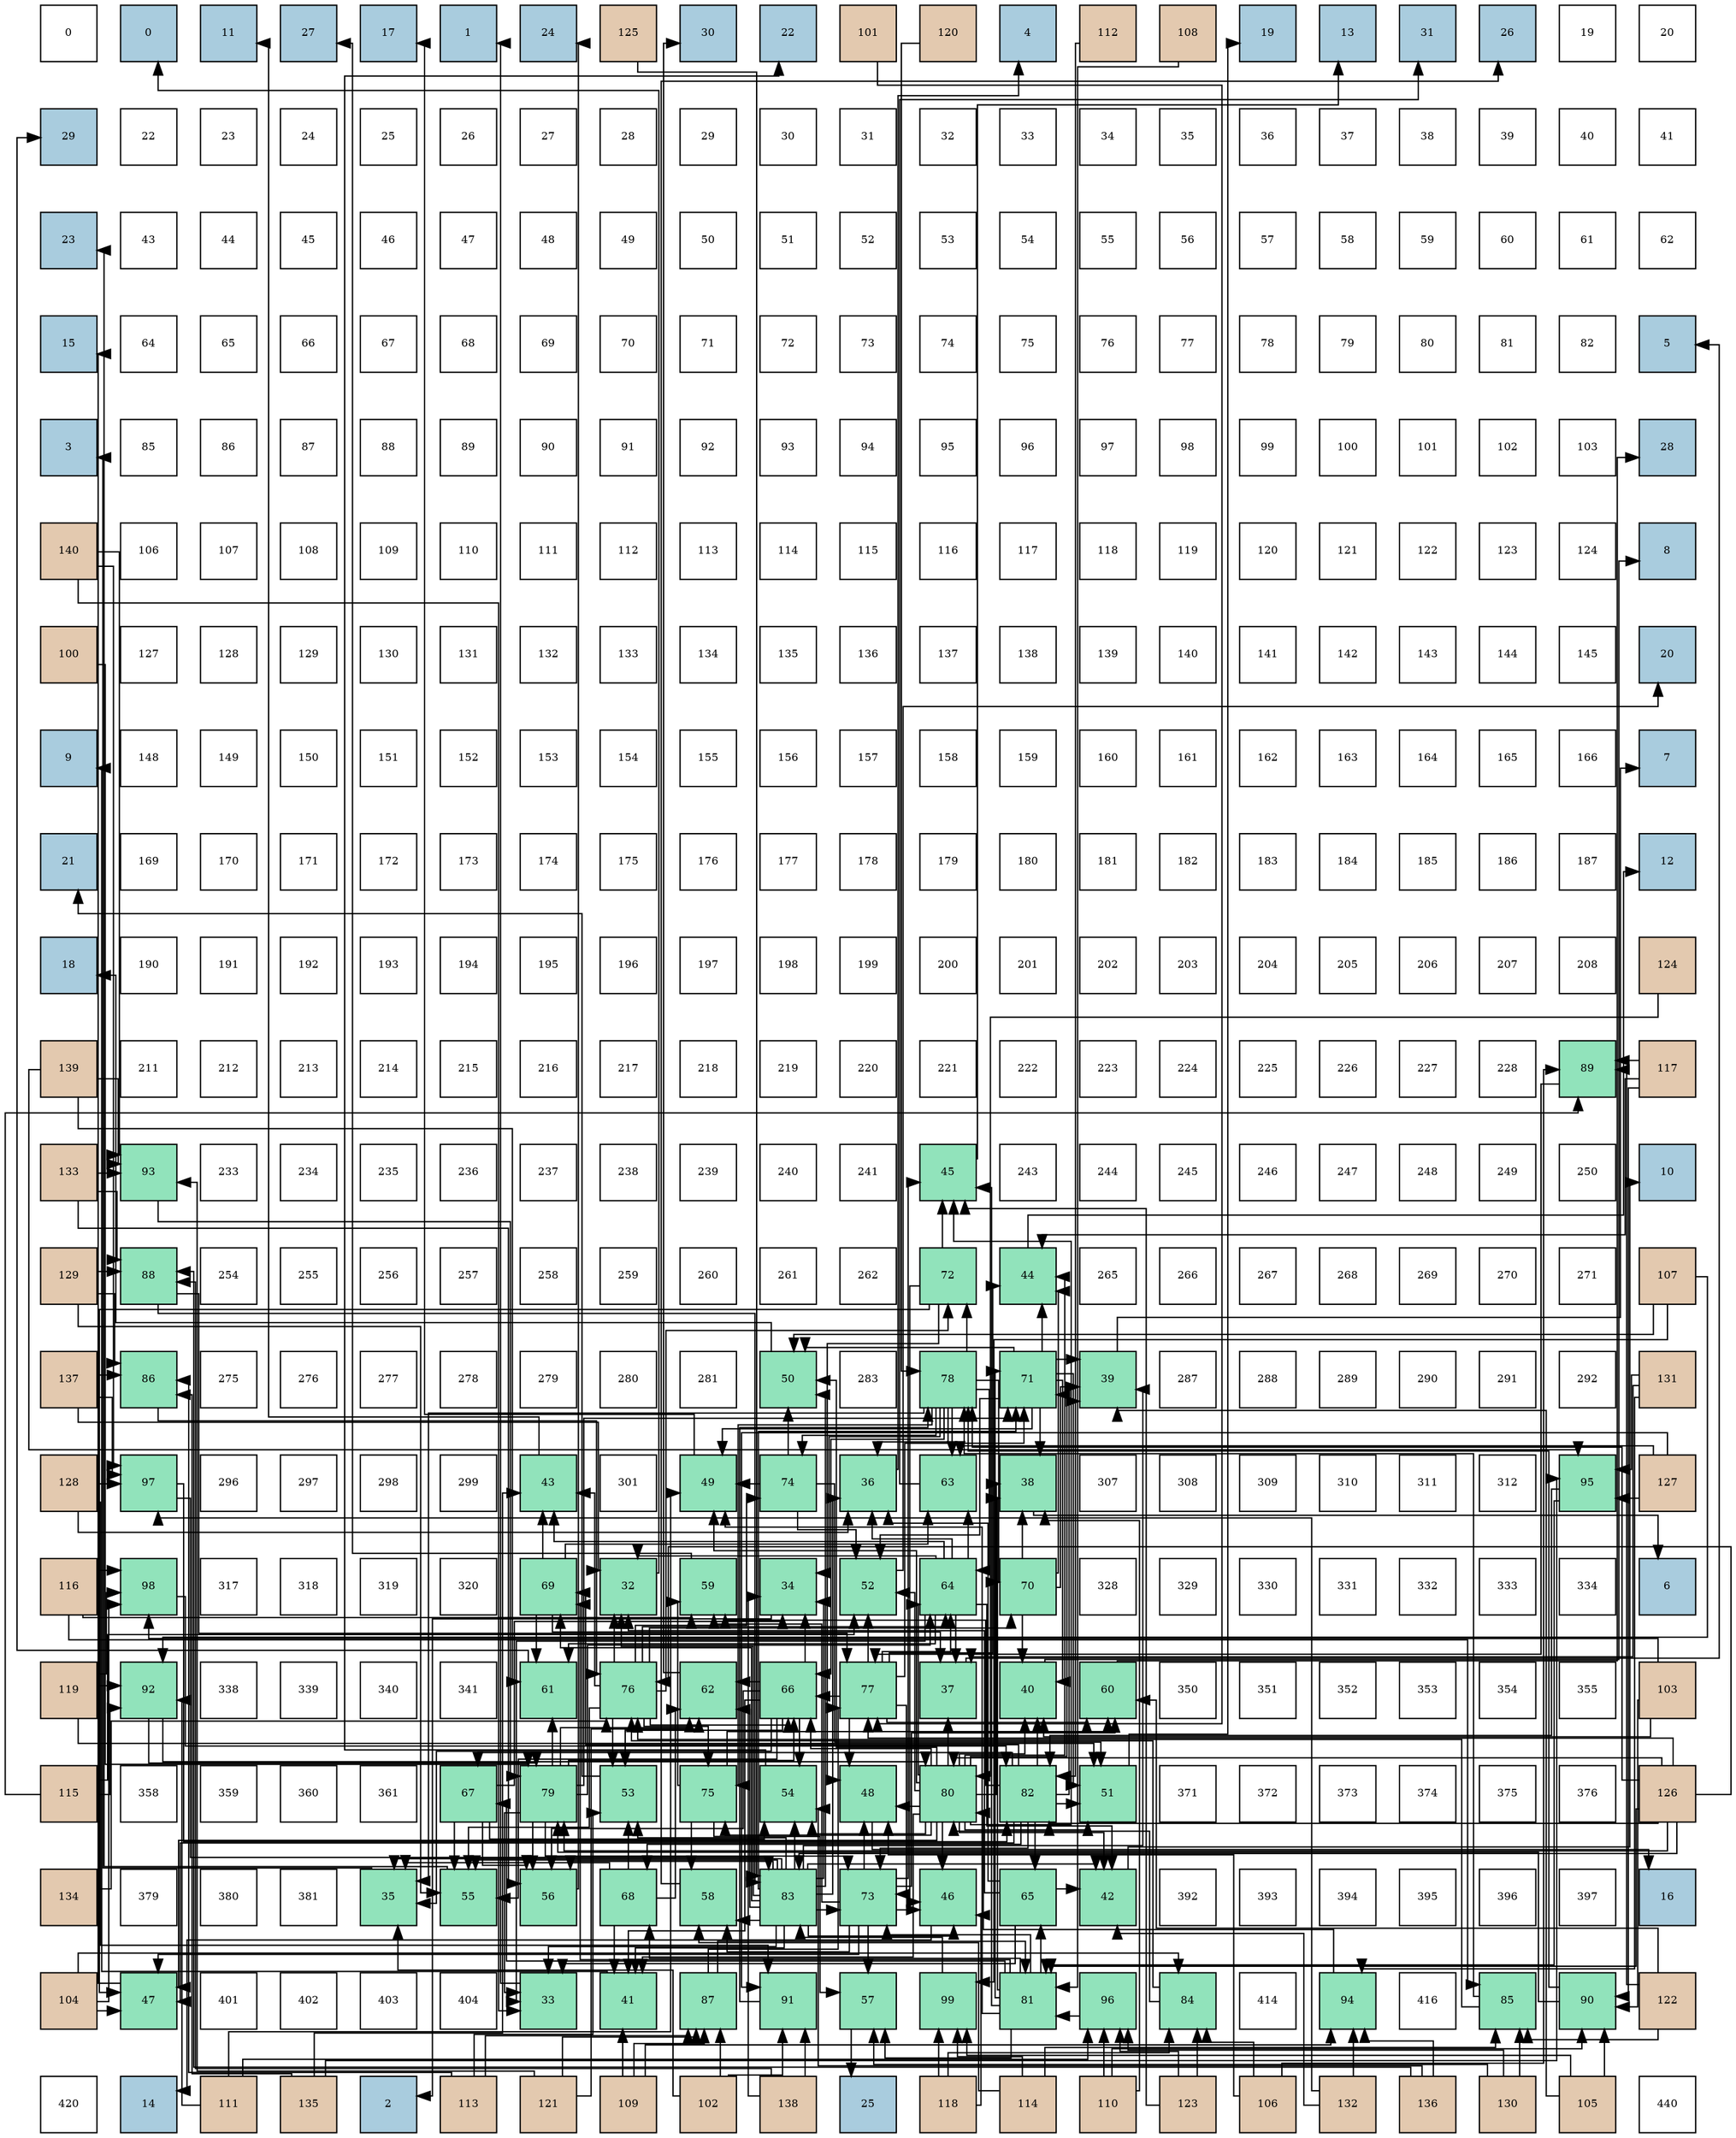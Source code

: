digraph layout{
 rankdir=TB;
 splines=ortho;
 node [style=filled shape=square fixedsize=true width=0.6];
0[label="0", fontsize=8, fillcolor="#ffffff"];
1[label="0", fontsize=8, fillcolor="#a9ccde"];
2[label="11", fontsize=8, fillcolor="#a9ccde"];
3[label="27", fontsize=8, fillcolor="#a9ccde"];
4[label="17", fontsize=8, fillcolor="#a9ccde"];
5[label="1", fontsize=8, fillcolor="#a9ccde"];
6[label="24", fontsize=8, fillcolor="#a9ccde"];
7[label="125", fontsize=8, fillcolor="#e3c9af"];
8[label="30", fontsize=8, fillcolor="#a9ccde"];
9[label="22", fontsize=8, fillcolor="#a9ccde"];
10[label="101", fontsize=8, fillcolor="#e3c9af"];
11[label="120", fontsize=8, fillcolor="#e3c9af"];
12[label="4", fontsize=8, fillcolor="#a9ccde"];
13[label="112", fontsize=8, fillcolor="#e3c9af"];
14[label="108", fontsize=8, fillcolor="#e3c9af"];
15[label="19", fontsize=8, fillcolor="#a9ccde"];
16[label="13", fontsize=8, fillcolor="#a9ccde"];
17[label="31", fontsize=8, fillcolor="#a9ccde"];
18[label="26", fontsize=8, fillcolor="#a9ccde"];
19[label="19", fontsize=8, fillcolor="#ffffff"];
20[label="20", fontsize=8, fillcolor="#ffffff"];
21[label="29", fontsize=8, fillcolor="#a9ccde"];
22[label="22", fontsize=8, fillcolor="#ffffff"];
23[label="23", fontsize=8, fillcolor="#ffffff"];
24[label="24", fontsize=8, fillcolor="#ffffff"];
25[label="25", fontsize=8, fillcolor="#ffffff"];
26[label="26", fontsize=8, fillcolor="#ffffff"];
27[label="27", fontsize=8, fillcolor="#ffffff"];
28[label="28", fontsize=8, fillcolor="#ffffff"];
29[label="29", fontsize=8, fillcolor="#ffffff"];
30[label="30", fontsize=8, fillcolor="#ffffff"];
31[label="31", fontsize=8, fillcolor="#ffffff"];
32[label="32", fontsize=8, fillcolor="#ffffff"];
33[label="33", fontsize=8, fillcolor="#ffffff"];
34[label="34", fontsize=8, fillcolor="#ffffff"];
35[label="35", fontsize=8, fillcolor="#ffffff"];
36[label="36", fontsize=8, fillcolor="#ffffff"];
37[label="37", fontsize=8, fillcolor="#ffffff"];
38[label="38", fontsize=8, fillcolor="#ffffff"];
39[label="39", fontsize=8, fillcolor="#ffffff"];
40[label="40", fontsize=8, fillcolor="#ffffff"];
41[label="41", fontsize=8, fillcolor="#ffffff"];
42[label="23", fontsize=8, fillcolor="#a9ccde"];
43[label="43", fontsize=8, fillcolor="#ffffff"];
44[label="44", fontsize=8, fillcolor="#ffffff"];
45[label="45", fontsize=8, fillcolor="#ffffff"];
46[label="46", fontsize=8, fillcolor="#ffffff"];
47[label="47", fontsize=8, fillcolor="#ffffff"];
48[label="48", fontsize=8, fillcolor="#ffffff"];
49[label="49", fontsize=8, fillcolor="#ffffff"];
50[label="50", fontsize=8, fillcolor="#ffffff"];
51[label="51", fontsize=8, fillcolor="#ffffff"];
52[label="52", fontsize=8, fillcolor="#ffffff"];
53[label="53", fontsize=8, fillcolor="#ffffff"];
54[label="54", fontsize=8, fillcolor="#ffffff"];
55[label="55", fontsize=8, fillcolor="#ffffff"];
56[label="56", fontsize=8, fillcolor="#ffffff"];
57[label="57", fontsize=8, fillcolor="#ffffff"];
58[label="58", fontsize=8, fillcolor="#ffffff"];
59[label="59", fontsize=8, fillcolor="#ffffff"];
60[label="60", fontsize=8, fillcolor="#ffffff"];
61[label="61", fontsize=8, fillcolor="#ffffff"];
62[label="62", fontsize=8, fillcolor="#ffffff"];
63[label="15", fontsize=8, fillcolor="#a9ccde"];
64[label="64", fontsize=8, fillcolor="#ffffff"];
65[label="65", fontsize=8, fillcolor="#ffffff"];
66[label="66", fontsize=8, fillcolor="#ffffff"];
67[label="67", fontsize=8, fillcolor="#ffffff"];
68[label="68", fontsize=8, fillcolor="#ffffff"];
69[label="69", fontsize=8, fillcolor="#ffffff"];
70[label="70", fontsize=8, fillcolor="#ffffff"];
71[label="71", fontsize=8, fillcolor="#ffffff"];
72[label="72", fontsize=8, fillcolor="#ffffff"];
73[label="73", fontsize=8, fillcolor="#ffffff"];
74[label="74", fontsize=8, fillcolor="#ffffff"];
75[label="75", fontsize=8, fillcolor="#ffffff"];
76[label="76", fontsize=8, fillcolor="#ffffff"];
77[label="77", fontsize=8, fillcolor="#ffffff"];
78[label="78", fontsize=8, fillcolor="#ffffff"];
79[label="79", fontsize=8, fillcolor="#ffffff"];
80[label="80", fontsize=8, fillcolor="#ffffff"];
81[label="81", fontsize=8, fillcolor="#ffffff"];
82[label="82", fontsize=8, fillcolor="#ffffff"];
83[label="5", fontsize=8, fillcolor="#a9ccde"];
84[label="3", fontsize=8, fillcolor="#a9ccde"];
85[label="85", fontsize=8, fillcolor="#ffffff"];
86[label="86", fontsize=8, fillcolor="#ffffff"];
87[label="87", fontsize=8, fillcolor="#ffffff"];
88[label="88", fontsize=8, fillcolor="#ffffff"];
89[label="89", fontsize=8, fillcolor="#ffffff"];
90[label="90", fontsize=8, fillcolor="#ffffff"];
91[label="91", fontsize=8, fillcolor="#ffffff"];
92[label="92", fontsize=8, fillcolor="#ffffff"];
93[label="93", fontsize=8, fillcolor="#ffffff"];
94[label="94", fontsize=8, fillcolor="#ffffff"];
95[label="95", fontsize=8, fillcolor="#ffffff"];
96[label="96", fontsize=8, fillcolor="#ffffff"];
97[label="97", fontsize=8, fillcolor="#ffffff"];
98[label="98", fontsize=8, fillcolor="#ffffff"];
99[label="99", fontsize=8, fillcolor="#ffffff"];
100[label="100", fontsize=8, fillcolor="#ffffff"];
101[label="101", fontsize=8, fillcolor="#ffffff"];
102[label="102", fontsize=8, fillcolor="#ffffff"];
103[label="103", fontsize=8, fillcolor="#ffffff"];
104[label="28", fontsize=8, fillcolor="#a9ccde"];
105[label="140", fontsize=8, fillcolor="#e3c9af"];
106[label="106", fontsize=8, fillcolor="#ffffff"];
107[label="107", fontsize=8, fillcolor="#ffffff"];
108[label="108", fontsize=8, fillcolor="#ffffff"];
109[label="109", fontsize=8, fillcolor="#ffffff"];
110[label="110", fontsize=8, fillcolor="#ffffff"];
111[label="111", fontsize=8, fillcolor="#ffffff"];
112[label="112", fontsize=8, fillcolor="#ffffff"];
113[label="113", fontsize=8, fillcolor="#ffffff"];
114[label="114", fontsize=8, fillcolor="#ffffff"];
115[label="115", fontsize=8, fillcolor="#ffffff"];
116[label="116", fontsize=8, fillcolor="#ffffff"];
117[label="117", fontsize=8, fillcolor="#ffffff"];
118[label="118", fontsize=8, fillcolor="#ffffff"];
119[label="119", fontsize=8, fillcolor="#ffffff"];
120[label="120", fontsize=8, fillcolor="#ffffff"];
121[label="121", fontsize=8, fillcolor="#ffffff"];
122[label="122", fontsize=8, fillcolor="#ffffff"];
123[label="123", fontsize=8, fillcolor="#ffffff"];
124[label="124", fontsize=8, fillcolor="#ffffff"];
125[label="8", fontsize=8, fillcolor="#a9ccde"];
126[label="100", fontsize=8, fillcolor="#e3c9af"];
127[label="127", fontsize=8, fillcolor="#ffffff"];
128[label="128", fontsize=8, fillcolor="#ffffff"];
129[label="129", fontsize=8, fillcolor="#ffffff"];
130[label="130", fontsize=8, fillcolor="#ffffff"];
131[label="131", fontsize=8, fillcolor="#ffffff"];
132[label="132", fontsize=8, fillcolor="#ffffff"];
133[label="133", fontsize=8, fillcolor="#ffffff"];
134[label="134", fontsize=8, fillcolor="#ffffff"];
135[label="135", fontsize=8, fillcolor="#ffffff"];
136[label="136", fontsize=8, fillcolor="#ffffff"];
137[label="137", fontsize=8, fillcolor="#ffffff"];
138[label="138", fontsize=8, fillcolor="#ffffff"];
139[label="139", fontsize=8, fillcolor="#ffffff"];
140[label="140", fontsize=8, fillcolor="#ffffff"];
141[label="141", fontsize=8, fillcolor="#ffffff"];
142[label="142", fontsize=8, fillcolor="#ffffff"];
143[label="143", fontsize=8, fillcolor="#ffffff"];
144[label="144", fontsize=8, fillcolor="#ffffff"];
145[label="145", fontsize=8, fillcolor="#ffffff"];
146[label="20", fontsize=8, fillcolor="#a9ccde"];
147[label="9", fontsize=8, fillcolor="#a9ccde"];
148[label="148", fontsize=8, fillcolor="#ffffff"];
149[label="149", fontsize=8, fillcolor="#ffffff"];
150[label="150", fontsize=8, fillcolor="#ffffff"];
151[label="151", fontsize=8, fillcolor="#ffffff"];
152[label="152", fontsize=8, fillcolor="#ffffff"];
153[label="153", fontsize=8, fillcolor="#ffffff"];
154[label="154", fontsize=8, fillcolor="#ffffff"];
155[label="155", fontsize=8, fillcolor="#ffffff"];
156[label="156", fontsize=8, fillcolor="#ffffff"];
157[label="157", fontsize=8, fillcolor="#ffffff"];
158[label="158", fontsize=8, fillcolor="#ffffff"];
159[label="159", fontsize=8, fillcolor="#ffffff"];
160[label="160", fontsize=8, fillcolor="#ffffff"];
161[label="161", fontsize=8, fillcolor="#ffffff"];
162[label="162", fontsize=8, fillcolor="#ffffff"];
163[label="163", fontsize=8, fillcolor="#ffffff"];
164[label="164", fontsize=8, fillcolor="#ffffff"];
165[label="165", fontsize=8, fillcolor="#ffffff"];
166[label="166", fontsize=8, fillcolor="#ffffff"];
167[label="7", fontsize=8, fillcolor="#a9ccde"];
168[label="21", fontsize=8, fillcolor="#a9ccde"];
169[label="169", fontsize=8, fillcolor="#ffffff"];
170[label="170", fontsize=8, fillcolor="#ffffff"];
171[label="171", fontsize=8, fillcolor="#ffffff"];
172[label="172", fontsize=8, fillcolor="#ffffff"];
173[label="173", fontsize=8, fillcolor="#ffffff"];
174[label="174", fontsize=8, fillcolor="#ffffff"];
175[label="175", fontsize=8, fillcolor="#ffffff"];
176[label="176", fontsize=8, fillcolor="#ffffff"];
177[label="177", fontsize=8, fillcolor="#ffffff"];
178[label="178", fontsize=8, fillcolor="#ffffff"];
179[label="179", fontsize=8, fillcolor="#ffffff"];
180[label="180", fontsize=8, fillcolor="#ffffff"];
181[label="181", fontsize=8, fillcolor="#ffffff"];
182[label="182", fontsize=8, fillcolor="#ffffff"];
183[label="183", fontsize=8, fillcolor="#ffffff"];
184[label="184", fontsize=8, fillcolor="#ffffff"];
185[label="185", fontsize=8, fillcolor="#ffffff"];
186[label="186", fontsize=8, fillcolor="#ffffff"];
187[label="187", fontsize=8, fillcolor="#ffffff"];
188[label="12", fontsize=8, fillcolor="#a9ccde"];
189[label="18", fontsize=8, fillcolor="#a9ccde"];
190[label="190", fontsize=8, fillcolor="#ffffff"];
191[label="191", fontsize=8, fillcolor="#ffffff"];
192[label="192", fontsize=8, fillcolor="#ffffff"];
193[label="193", fontsize=8, fillcolor="#ffffff"];
194[label="194", fontsize=8, fillcolor="#ffffff"];
195[label="195", fontsize=8, fillcolor="#ffffff"];
196[label="196", fontsize=8, fillcolor="#ffffff"];
197[label="197", fontsize=8, fillcolor="#ffffff"];
198[label="198", fontsize=8, fillcolor="#ffffff"];
199[label="199", fontsize=8, fillcolor="#ffffff"];
200[label="200", fontsize=8, fillcolor="#ffffff"];
201[label="201", fontsize=8, fillcolor="#ffffff"];
202[label="202", fontsize=8, fillcolor="#ffffff"];
203[label="203", fontsize=8, fillcolor="#ffffff"];
204[label="204", fontsize=8, fillcolor="#ffffff"];
205[label="205", fontsize=8, fillcolor="#ffffff"];
206[label="206", fontsize=8, fillcolor="#ffffff"];
207[label="207", fontsize=8, fillcolor="#ffffff"];
208[label="208", fontsize=8, fillcolor="#ffffff"];
209[label="124", fontsize=8, fillcolor="#e3c9af"];
210[label="139", fontsize=8, fillcolor="#e3c9af"];
211[label="211", fontsize=8, fillcolor="#ffffff"];
212[label="212", fontsize=8, fillcolor="#ffffff"];
213[label="213", fontsize=8, fillcolor="#ffffff"];
214[label="214", fontsize=8, fillcolor="#ffffff"];
215[label="215", fontsize=8, fillcolor="#ffffff"];
216[label="216", fontsize=8, fillcolor="#ffffff"];
217[label="217", fontsize=8, fillcolor="#ffffff"];
218[label="218", fontsize=8, fillcolor="#ffffff"];
219[label="219", fontsize=8, fillcolor="#ffffff"];
220[label="220", fontsize=8, fillcolor="#ffffff"];
221[label="221", fontsize=8, fillcolor="#ffffff"];
222[label="222", fontsize=8, fillcolor="#ffffff"];
223[label="223", fontsize=8, fillcolor="#ffffff"];
224[label="224", fontsize=8, fillcolor="#ffffff"];
225[label="225", fontsize=8, fillcolor="#ffffff"];
226[label="226", fontsize=8, fillcolor="#ffffff"];
227[label="227", fontsize=8, fillcolor="#ffffff"];
228[label="228", fontsize=8, fillcolor="#ffffff"];
229[label="89", fontsize=8, fillcolor="#91e3bb"];
230[label="117", fontsize=8, fillcolor="#e3c9af"];
231[label="133", fontsize=8, fillcolor="#e3c9af"];
232[label="93", fontsize=8, fillcolor="#91e3bb"];
233[label="233", fontsize=8, fillcolor="#ffffff"];
234[label="234", fontsize=8, fillcolor="#ffffff"];
235[label="235", fontsize=8, fillcolor="#ffffff"];
236[label="236", fontsize=8, fillcolor="#ffffff"];
237[label="237", fontsize=8, fillcolor="#ffffff"];
238[label="238", fontsize=8, fillcolor="#ffffff"];
239[label="239", fontsize=8, fillcolor="#ffffff"];
240[label="240", fontsize=8, fillcolor="#ffffff"];
241[label="241", fontsize=8, fillcolor="#ffffff"];
242[label="45", fontsize=8, fillcolor="#91e3bb"];
243[label="243", fontsize=8, fillcolor="#ffffff"];
244[label="244", fontsize=8, fillcolor="#ffffff"];
245[label="245", fontsize=8, fillcolor="#ffffff"];
246[label="246", fontsize=8, fillcolor="#ffffff"];
247[label="247", fontsize=8, fillcolor="#ffffff"];
248[label="248", fontsize=8, fillcolor="#ffffff"];
249[label="249", fontsize=8, fillcolor="#ffffff"];
250[label="250", fontsize=8, fillcolor="#ffffff"];
251[label="10", fontsize=8, fillcolor="#a9ccde"];
252[label="129", fontsize=8, fillcolor="#e3c9af"];
253[label="88", fontsize=8, fillcolor="#91e3bb"];
254[label="254", fontsize=8, fillcolor="#ffffff"];
255[label="255", fontsize=8, fillcolor="#ffffff"];
256[label="256", fontsize=8, fillcolor="#ffffff"];
257[label="257", fontsize=8, fillcolor="#ffffff"];
258[label="258", fontsize=8, fillcolor="#ffffff"];
259[label="259", fontsize=8, fillcolor="#ffffff"];
260[label="260", fontsize=8, fillcolor="#ffffff"];
261[label="261", fontsize=8, fillcolor="#ffffff"];
262[label="262", fontsize=8, fillcolor="#ffffff"];
263[label="72", fontsize=8, fillcolor="#91e3bb"];
264[label="44", fontsize=8, fillcolor="#91e3bb"];
265[label="265", fontsize=8, fillcolor="#ffffff"];
266[label="266", fontsize=8, fillcolor="#ffffff"];
267[label="267", fontsize=8, fillcolor="#ffffff"];
268[label="268", fontsize=8, fillcolor="#ffffff"];
269[label="269", fontsize=8, fillcolor="#ffffff"];
270[label="270", fontsize=8, fillcolor="#ffffff"];
271[label="271", fontsize=8, fillcolor="#ffffff"];
272[label="107", fontsize=8, fillcolor="#e3c9af"];
273[label="137", fontsize=8, fillcolor="#e3c9af"];
274[label="86", fontsize=8, fillcolor="#91e3bb"];
275[label="275", fontsize=8, fillcolor="#ffffff"];
276[label="276", fontsize=8, fillcolor="#ffffff"];
277[label="277", fontsize=8, fillcolor="#ffffff"];
278[label="278", fontsize=8, fillcolor="#ffffff"];
279[label="279", fontsize=8, fillcolor="#ffffff"];
280[label="280", fontsize=8, fillcolor="#ffffff"];
281[label="281", fontsize=8, fillcolor="#ffffff"];
282[label="50", fontsize=8, fillcolor="#91e3bb"];
283[label="283", fontsize=8, fillcolor="#ffffff"];
284[label="78", fontsize=8, fillcolor="#91e3bb"];
285[label="71", fontsize=8, fillcolor="#91e3bb"];
286[label="39", fontsize=8, fillcolor="#91e3bb"];
287[label="287", fontsize=8, fillcolor="#ffffff"];
288[label="288", fontsize=8, fillcolor="#ffffff"];
289[label="289", fontsize=8, fillcolor="#ffffff"];
290[label="290", fontsize=8, fillcolor="#ffffff"];
291[label="291", fontsize=8, fillcolor="#ffffff"];
292[label="292", fontsize=8, fillcolor="#ffffff"];
293[label="131", fontsize=8, fillcolor="#e3c9af"];
294[label="128", fontsize=8, fillcolor="#e3c9af"];
295[label="97", fontsize=8, fillcolor="#91e3bb"];
296[label="296", fontsize=8, fillcolor="#ffffff"];
297[label="297", fontsize=8, fillcolor="#ffffff"];
298[label="298", fontsize=8, fillcolor="#ffffff"];
299[label="299", fontsize=8, fillcolor="#ffffff"];
300[label="43", fontsize=8, fillcolor="#91e3bb"];
301[label="301", fontsize=8, fillcolor="#ffffff"];
302[label="49", fontsize=8, fillcolor="#91e3bb"];
303[label="74", fontsize=8, fillcolor="#91e3bb"];
304[label="36", fontsize=8, fillcolor="#91e3bb"];
305[label="63", fontsize=8, fillcolor="#91e3bb"];
306[label="38", fontsize=8, fillcolor="#91e3bb"];
307[label="307", fontsize=8, fillcolor="#ffffff"];
308[label="308", fontsize=8, fillcolor="#ffffff"];
309[label="309", fontsize=8, fillcolor="#ffffff"];
310[label="310", fontsize=8, fillcolor="#ffffff"];
311[label="311", fontsize=8, fillcolor="#ffffff"];
312[label="312", fontsize=8, fillcolor="#ffffff"];
313[label="95", fontsize=8, fillcolor="#91e3bb"];
314[label="127", fontsize=8, fillcolor="#e3c9af"];
315[label="116", fontsize=8, fillcolor="#e3c9af"];
316[label="98", fontsize=8, fillcolor="#91e3bb"];
317[label="317", fontsize=8, fillcolor="#ffffff"];
318[label="318", fontsize=8, fillcolor="#ffffff"];
319[label="319", fontsize=8, fillcolor="#ffffff"];
320[label="320", fontsize=8, fillcolor="#ffffff"];
321[label="69", fontsize=8, fillcolor="#91e3bb"];
322[label="32", fontsize=8, fillcolor="#91e3bb"];
323[label="59", fontsize=8, fillcolor="#91e3bb"];
324[label="34", fontsize=8, fillcolor="#91e3bb"];
325[label="52", fontsize=8, fillcolor="#91e3bb"];
326[label="64", fontsize=8, fillcolor="#91e3bb"];
327[label="70", fontsize=8, fillcolor="#91e3bb"];
328[label="328", fontsize=8, fillcolor="#ffffff"];
329[label="329", fontsize=8, fillcolor="#ffffff"];
330[label="330", fontsize=8, fillcolor="#ffffff"];
331[label="331", fontsize=8, fillcolor="#ffffff"];
332[label="332", fontsize=8, fillcolor="#ffffff"];
333[label="333", fontsize=8, fillcolor="#ffffff"];
334[label="334", fontsize=8, fillcolor="#ffffff"];
335[label="6", fontsize=8, fillcolor="#a9ccde"];
336[label="119", fontsize=8, fillcolor="#e3c9af"];
337[label="92", fontsize=8, fillcolor="#91e3bb"];
338[label="338", fontsize=8, fillcolor="#ffffff"];
339[label="339", fontsize=8, fillcolor="#ffffff"];
340[label="340", fontsize=8, fillcolor="#ffffff"];
341[label="341", fontsize=8, fillcolor="#ffffff"];
342[label="61", fontsize=8, fillcolor="#91e3bb"];
343[label="76", fontsize=8, fillcolor="#91e3bb"];
344[label="62", fontsize=8, fillcolor="#91e3bb"];
345[label="66", fontsize=8, fillcolor="#91e3bb"];
346[label="77", fontsize=8, fillcolor="#91e3bb"];
347[label="37", fontsize=8, fillcolor="#91e3bb"];
348[label="40", fontsize=8, fillcolor="#91e3bb"];
349[label="60", fontsize=8, fillcolor="#91e3bb"];
350[label="350", fontsize=8, fillcolor="#ffffff"];
351[label="351", fontsize=8, fillcolor="#ffffff"];
352[label="352", fontsize=8, fillcolor="#ffffff"];
353[label="353", fontsize=8, fillcolor="#ffffff"];
354[label="354", fontsize=8, fillcolor="#ffffff"];
355[label="355", fontsize=8, fillcolor="#ffffff"];
356[label="103", fontsize=8, fillcolor="#e3c9af"];
357[label="115", fontsize=8, fillcolor="#e3c9af"];
358[label="358", fontsize=8, fillcolor="#ffffff"];
359[label="359", fontsize=8, fillcolor="#ffffff"];
360[label="360", fontsize=8, fillcolor="#ffffff"];
361[label="361", fontsize=8, fillcolor="#ffffff"];
362[label="67", fontsize=8, fillcolor="#91e3bb"];
363[label="79", fontsize=8, fillcolor="#91e3bb"];
364[label="53", fontsize=8, fillcolor="#91e3bb"];
365[label="75", fontsize=8, fillcolor="#91e3bb"];
366[label="54", fontsize=8, fillcolor="#91e3bb"];
367[label="48", fontsize=8, fillcolor="#91e3bb"];
368[label="80", fontsize=8, fillcolor="#91e3bb"];
369[label="82", fontsize=8, fillcolor="#91e3bb"];
370[label="51", fontsize=8, fillcolor="#91e3bb"];
371[label="371", fontsize=8, fillcolor="#ffffff"];
372[label="372", fontsize=8, fillcolor="#ffffff"];
373[label="373", fontsize=8, fillcolor="#ffffff"];
374[label="374", fontsize=8, fillcolor="#ffffff"];
375[label="375", fontsize=8, fillcolor="#ffffff"];
376[label="376", fontsize=8, fillcolor="#ffffff"];
377[label="126", fontsize=8, fillcolor="#e3c9af"];
378[label="134", fontsize=8, fillcolor="#e3c9af"];
379[label="379", fontsize=8, fillcolor="#ffffff"];
380[label="380", fontsize=8, fillcolor="#ffffff"];
381[label="381", fontsize=8, fillcolor="#ffffff"];
382[label="35", fontsize=8, fillcolor="#91e3bb"];
383[label="55", fontsize=8, fillcolor="#91e3bb"];
384[label="56", fontsize=8, fillcolor="#91e3bb"];
385[label="68", fontsize=8, fillcolor="#91e3bb"];
386[label="58", fontsize=8, fillcolor="#91e3bb"];
387[label="83", fontsize=8, fillcolor="#91e3bb"];
388[label="73", fontsize=8, fillcolor="#91e3bb"];
389[label="46", fontsize=8, fillcolor="#91e3bb"];
390[label="65", fontsize=8, fillcolor="#91e3bb"];
391[label="42", fontsize=8, fillcolor="#91e3bb"];
392[label="392", fontsize=8, fillcolor="#ffffff"];
393[label="393", fontsize=8, fillcolor="#ffffff"];
394[label="394", fontsize=8, fillcolor="#ffffff"];
395[label="395", fontsize=8, fillcolor="#ffffff"];
396[label="396", fontsize=8, fillcolor="#ffffff"];
397[label="397", fontsize=8, fillcolor="#ffffff"];
398[label="16", fontsize=8, fillcolor="#a9ccde"];
399[label="104", fontsize=8, fillcolor="#e3c9af"];
400[label="47", fontsize=8, fillcolor="#91e3bb"];
401[label="401", fontsize=8, fillcolor="#ffffff"];
402[label="402", fontsize=8, fillcolor="#ffffff"];
403[label="403", fontsize=8, fillcolor="#ffffff"];
404[label="404", fontsize=8, fillcolor="#ffffff"];
405[label="33", fontsize=8, fillcolor="#91e3bb"];
406[label="41", fontsize=8, fillcolor="#91e3bb"];
407[label="87", fontsize=8, fillcolor="#91e3bb"];
408[label="91", fontsize=8, fillcolor="#91e3bb"];
409[label="57", fontsize=8, fillcolor="#91e3bb"];
410[label="99", fontsize=8, fillcolor="#91e3bb"];
411[label="81", fontsize=8, fillcolor="#91e3bb"];
412[label="96", fontsize=8, fillcolor="#91e3bb"];
413[label="84", fontsize=8, fillcolor="#91e3bb"];
414[label="414", fontsize=8, fillcolor="#ffffff"];
415[label="94", fontsize=8, fillcolor="#91e3bb"];
416[label="416", fontsize=8, fillcolor="#ffffff"];
417[label="85", fontsize=8, fillcolor="#91e3bb"];
418[label="90", fontsize=8, fillcolor="#91e3bb"];
419[label="122", fontsize=8, fillcolor="#e3c9af"];
420[label="420", fontsize=8, fillcolor="#ffffff"];
421[label="14", fontsize=8, fillcolor="#a9ccde"];
422[label="111", fontsize=8, fillcolor="#e3c9af"];
423[label="135", fontsize=8, fillcolor="#e3c9af"];
424[label="2", fontsize=8, fillcolor="#a9ccde"];
425[label="113", fontsize=8, fillcolor="#e3c9af"];
426[label="121", fontsize=8, fillcolor="#e3c9af"];
427[label="109", fontsize=8, fillcolor="#e3c9af"];
428[label="102", fontsize=8, fillcolor="#e3c9af"];
429[label="138", fontsize=8, fillcolor="#e3c9af"];
430[label="25", fontsize=8, fillcolor="#a9ccde"];
431[label="118", fontsize=8, fillcolor="#e3c9af"];
432[label="114", fontsize=8, fillcolor="#e3c9af"];
433[label="110", fontsize=8, fillcolor="#e3c9af"];
434[label="123", fontsize=8, fillcolor="#e3c9af"];
435[label="106", fontsize=8, fillcolor="#e3c9af"];
436[label="132", fontsize=8, fillcolor="#e3c9af"];
437[label="136", fontsize=8, fillcolor="#e3c9af"];
438[label="130", fontsize=8, fillcolor="#e3c9af"];
439[label="105", fontsize=8, fillcolor="#e3c9af"];
440[label="440", fontsize=8, fillcolor="#ffffff"];
edge [constraint=false, style=vis];322 -> 1;
405 -> 5;
324 -> 424;
382 -> 84;
304 -> 12;
347 -> 83;
306 -> 335;
286 -> 167;
348 -> 125;
406 -> 147;
391 -> 251;
300 -> 2;
264 -> 188;
242 -> 16;
389 -> 421;
400 -> 63;
367 -> 398;
302 -> 4;
282 -> 189;
370 -> 15;
325 -> 146;
364 -> 168;
366 -> 9;
383 -> 42;
384 -> 6;
409 -> 430;
386 -> 18;
323 -> 3;
349 -> 104;
342 -> 21;
344 -> 8;
305 -> 17;
326 -> 322;
326 -> 405;
326 -> 304;
326 -> 347;
326 -> 391;
326 -> 300;
326 -> 342;
326 -> 305;
390 -> 322;
390 -> 405;
390 -> 304;
390 -> 391;
345 -> 324;
345 -> 382;
345 -> 406;
345 -> 364;
345 -> 366;
345 -> 383;
345 -> 384;
345 -> 344;
362 -> 324;
362 -> 366;
362 -> 383;
362 -> 384;
385 -> 382;
385 -> 406;
385 -> 364;
385 -> 344;
321 -> 347;
321 -> 300;
321 -> 342;
321 -> 305;
327 -> 306;
327 -> 286;
327 -> 348;
327 -> 264;
285 -> 306;
285 -> 286;
285 -> 348;
285 -> 264;
285 -> 302;
285 -> 282;
285 -> 370;
285 -> 325;
263 -> 242;
263 -> 389;
263 -> 400;
263 -> 367;
388 -> 242;
388 -> 389;
388 -> 400;
388 -> 367;
388 -> 409;
388 -> 386;
388 -> 323;
388 -> 349;
303 -> 302;
303 -> 282;
303 -> 370;
303 -> 325;
365 -> 409;
365 -> 386;
365 -> 323;
365 -> 349;
343 -> 322;
343 -> 300;
343 -> 364;
343 -> 383;
343 -> 326;
343 -> 345;
343 -> 327;
343 -> 263;
343 -> 303;
343 -> 365;
346 -> 264;
346 -> 367;
346 -> 325;
346 -> 349;
346 -> 326;
346 -> 345;
346 -> 285;
346 -> 388;
284 -> 324;
284 -> 382;
284 -> 304;
284 -> 305;
284 -> 326;
284 -> 345;
284 -> 327;
284 -> 263;
284 -> 303;
284 -> 365;
363 -> 405;
363 -> 384;
363 -> 342;
363 -> 344;
363 -> 326;
363 -> 345;
363 -> 285;
363 -> 388;
368 -> 347;
368 -> 306;
368 -> 286;
368 -> 348;
368 -> 406;
368 -> 391;
368 -> 264;
368 -> 242;
368 -> 389;
368 -> 400;
368 -> 367;
368 -> 302;
368 -> 282;
368 -> 370;
368 -> 325;
368 -> 366;
368 -> 326;
368 -> 345;
368 -> 365;
411 -> 306;
411 -> 242;
411 -> 302;
411 -> 409;
411 -> 390;
411 -> 362;
411 -> 385;
411 -> 321;
411 -> 285;
411 -> 388;
369 -> 348;
369 -> 400;
369 -> 370;
369 -> 323;
369 -> 390;
369 -> 362;
369 -> 385;
369 -> 321;
369 -> 285;
369 -> 388;
387 -> 322;
387 -> 405;
387 -> 324;
387 -> 382;
387 -> 304;
387 -> 286;
387 -> 406;
387 -> 391;
387 -> 389;
387 -> 282;
387 -> 364;
387 -> 366;
387 -> 383;
387 -> 384;
387 -> 386;
387 -> 344;
387 -> 321;
387 -> 285;
387 -> 388;
413 -> 343;
413 -> 368;
417 -> 343;
417 -> 284;
274 -> 343;
407 -> 346;
407 -> 411;
253 -> 346;
253 -> 387;
229 -> 346;
418 -> 284;
418 -> 363;
408 -> 284;
337 -> 363;
337 -> 368;
232 -> 363;
415 -> 368;
313 -> 411;
313 -> 369;
412 -> 411;
295 -> 369;
295 -> 387;
316 -> 369;
410 -> 387;
126 -> 363;
10 -> 346;
428 -> 382;
428 -> 407;
428 -> 408;
356 -> 348;
356 -> 418;
356 -> 316;
399 -> 400;
399 -> 413;
399 -> 316;
439 -> 286;
439 -> 418;
439 -> 410;
435 -> 367;
435 -> 413;
435 -> 229;
272 -> 282;
272 -> 337;
272 -> 410;
14 -> 411;
427 -> 406;
427 -> 407;
427 -> 415;
433 -> 306;
433 -> 418;
433 -> 412;
422 -> 302;
422 -> 337;
422 -> 412;
13 -> 369;
425 -> 364;
425 -> 274;
425 -> 407;
432 -> 386;
432 -> 417;
432 -> 410;
357 -> 325;
357 -> 229;
357 -> 337;
315 -> 323;
315 -> 417;
315 -> 316;
230 -> 264;
230 -> 229;
230 -> 418;
431 -> 389;
431 -> 413;
431 -> 410;
336 -> 370;
336 -> 337;
336 -> 316;
11 -> 284;
426 -> 344;
426 -> 407;
426 -> 232;
419 -> 349;
419 -> 417;
419 -> 229;
434 -> 242;
434 -> 413;
434 -> 412;
209 -> 368;
7 -> 387;
377 -> 343;
377 -> 346;
377 -> 284;
377 -> 363;
377 -> 368;
377 -> 411;
377 -> 369;
377 -> 387;
314 -> 305;
314 -> 408;
314 -> 313;
294 -> 304;
294 -> 408;
294 -> 295;
252 -> 383;
252 -> 274;
252 -> 253;
438 -> 409;
438 -> 417;
438 -> 412;
293 -> 347;
293 -> 415;
293 -> 313;
436 -> 391;
436 -> 415;
436 -> 295;
231 -> 384;
231 -> 253;
231 -> 232;
378 -> 343;
423 -> 300;
423 -> 274;
423 -> 313;
437 -> 366;
437 -> 253;
437 -> 415;
273 -> 322;
273 -> 274;
273 -> 295;
429 -> 324;
429 -> 253;
429 -> 408;
210 -> 342;
210 -> 232;
210 -> 313;
105 -> 405;
105 -> 232;
105 -> 295;
edge [constraint=true, style=invis];
0 -> 21 -> 42 -> 63 -> 84 -> 105 -> 126 -> 147 -> 168 -> 189 -> 210 -> 231 -> 252 -> 273 -> 294 -> 315 -> 336 -> 357 -> 378 -> 399 -> 420;
1 -> 22 -> 43 -> 64 -> 85 -> 106 -> 127 -> 148 -> 169 -> 190 -> 211 -> 232 -> 253 -> 274 -> 295 -> 316 -> 337 -> 358 -> 379 -> 400 -> 421;
2 -> 23 -> 44 -> 65 -> 86 -> 107 -> 128 -> 149 -> 170 -> 191 -> 212 -> 233 -> 254 -> 275 -> 296 -> 317 -> 338 -> 359 -> 380 -> 401 -> 422;
3 -> 24 -> 45 -> 66 -> 87 -> 108 -> 129 -> 150 -> 171 -> 192 -> 213 -> 234 -> 255 -> 276 -> 297 -> 318 -> 339 -> 360 -> 381 -> 402 -> 423;
4 -> 25 -> 46 -> 67 -> 88 -> 109 -> 130 -> 151 -> 172 -> 193 -> 214 -> 235 -> 256 -> 277 -> 298 -> 319 -> 340 -> 361 -> 382 -> 403 -> 424;
5 -> 26 -> 47 -> 68 -> 89 -> 110 -> 131 -> 152 -> 173 -> 194 -> 215 -> 236 -> 257 -> 278 -> 299 -> 320 -> 341 -> 362 -> 383 -> 404 -> 425;
6 -> 27 -> 48 -> 69 -> 90 -> 111 -> 132 -> 153 -> 174 -> 195 -> 216 -> 237 -> 258 -> 279 -> 300 -> 321 -> 342 -> 363 -> 384 -> 405 -> 426;
7 -> 28 -> 49 -> 70 -> 91 -> 112 -> 133 -> 154 -> 175 -> 196 -> 217 -> 238 -> 259 -> 280 -> 301 -> 322 -> 343 -> 364 -> 385 -> 406 -> 427;
8 -> 29 -> 50 -> 71 -> 92 -> 113 -> 134 -> 155 -> 176 -> 197 -> 218 -> 239 -> 260 -> 281 -> 302 -> 323 -> 344 -> 365 -> 386 -> 407 -> 428;
9 -> 30 -> 51 -> 72 -> 93 -> 114 -> 135 -> 156 -> 177 -> 198 -> 219 -> 240 -> 261 -> 282 -> 303 -> 324 -> 345 -> 366 -> 387 -> 408 -> 429;
10 -> 31 -> 52 -> 73 -> 94 -> 115 -> 136 -> 157 -> 178 -> 199 -> 220 -> 241 -> 262 -> 283 -> 304 -> 325 -> 346 -> 367 -> 388 -> 409 -> 430;
11 -> 32 -> 53 -> 74 -> 95 -> 116 -> 137 -> 158 -> 179 -> 200 -> 221 -> 242 -> 263 -> 284 -> 305 -> 326 -> 347 -> 368 -> 389 -> 410 -> 431;
12 -> 33 -> 54 -> 75 -> 96 -> 117 -> 138 -> 159 -> 180 -> 201 -> 222 -> 243 -> 264 -> 285 -> 306 -> 327 -> 348 -> 369 -> 390 -> 411 -> 432;
13 -> 34 -> 55 -> 76 -> 97 -> 118 -> 139 -> 160 -> 181 -> 202 -> 223 -> 244 -> 265 -> 286 -> 307 -> 328 -> 349 -> 370 -> 391 -> 412 -> 433;
14 -> 35 -> 56 -> 77 -> 98 -> 119 -> 140 -> 161 -> 182 -> 203 -> 224 -> 245 -> 266 -> 287 -> 308 -> 329 -> 350 -> 371 -> 392 -> 413 -> 434;
15 -> 36 -> 57 -> 78 -> 99 -> 120 -> 141 -> 162 -> 183 -> 204 -> 225 -> 246 -> 267 -> 288 -> 309 -> 330 -> 351 -> 372 -> 393 -> 414 -> 435;
16 -> 37 -> 58 -> 79 -> 100 -> 121 -> 142 -> 163 -> 184 -> 205 -> 226 -> 247 -> 268 -> 289 -> 310 -> 331 -> 352 -> 373 -> 394 -> 415 -> 436;
17 -> 38 -> 59 -> 80 -> 101 -> 122 -> 143 -> 164 -> 185 -> 206 -> 227 -> 248 -> 269 -> 290 -> 311 -> 332 -> 353 -> 374 -> 395 -> 416 -> 437;
18 -> 39 -> 60 -> 81 -> 102 -> 123 -> 144 -> 165 -> 186 -> 207 -> 228 -> 249 -> 270 -> 291 -> 312 -> 333 -> 354 -> 375 -> 396 -> 417 -> 438;
19 -> 40 -> 61 -> 82 -> 103 -> 124 -> 145 -> 166 -> 187 -> 208 -> 229 -> 250 -> 271 -> 292 -> 313 -> 334 -> 355 -> 376 -> 397 -> 418 -> 439;
20 -> 41 -> 62 -> 83 -> 104 -> 125 -> 146 -> 167 -> 188 -> 209 -> 230 -> 251 -> 272 -> 293 -> 314 -> 335 -> 356 -> 377 -> 398 -> 419 -> 440;
rank = same {0 -> 1 -> 2 -> 3 -> 4 -> 5 -> 6 -> 7 -> 8 -> 9 -> 10 -> 11 -> 12 -> 13 -> 14 -> 15 -> 16 -> 17 -> 18 -> 19 -> 20};
rank = same {21 -> 22 -> 23 -> 24 -> 25 -> 26 -> 27 -> 28 -> 29 -> 30 -> 31 -> 32 -> 33 -> 34 -> 35 -> 36 -> 37 -> 38 -> 39 -> 40 -> 41};
rank = same {42 -> 43 -> 44 -> 45 -> 46 -> 47 -> 48 -> 49 -> 50 -> 51 -> 52 -> 53 -> 54 -> 55 -> 56 -> 57 -> 58 -> 59 -> 60 -> 61 -> 62};
rank = same {63 -> 64 -> 65 -> 66 -> 67 -> 68 -> 69 -> 70 -> 71 -> 72 -> 73 -> 74 -> 75 -> 76 -> 77 -> 78 -> 79 -> 80 -> 81 -> 82 -> 83};
rank = same {84 -> 85 -> 86 -> 87 -> 88 -> 89 -> 90 -> 91 -> 92 -> 93 -> 94 -> 95 -> 96 -> 97 -> 98 -> 99 -> 100 -> 101 -> 102 -> 103 -> 104};
rank = same {105 -> 106 -> 107 -> 108 -> 109 -> 110 -> 111 -> 112 -> 113 -> 114 -> 115 -> 116 -> 117 -> 118 -> 119 -> 120 -> 121 -> 122 -> 123 -> 124 -> 125};
rank = same {126 -> 127 -> 128 -> 129 -> 130 -> 131 -> 132 -> 133 -> 134 -> 135 -> 136 -> 137 -> 138 -> 139 -> 140 -> 141 -> 142 -> 143 -> 144 -> 145 -> 146};
rank = same {147 -> 148 -> 149 -> 150 -> 151 -> 152 -> 153 -> 154 -> 155 -> 156 -> 157 -> 158 -> 159 -> 160 -> 161 -> 162 -> 163 -> 164 -> 165 -> 166 -> 167};
rank = same {168 -> 169 -> 170 -> 171 -> 172 -> 173 -> 174 -> 175 -> 176 -> 177 -> 178 -> 179 -> 180 -> 181 -> 182 -> 183 -> 184 -> 185 -> 186 -> 187 -> 188};
rank = same {189 -> 190 -> 191 -> 192 -> 193 -> 194 -> 195 -> 196 -> 197 -> 198 -> 199 -> 200 -> 201 -> 202 -> 203 -> 204 -> 205 -> 206 -> 207 -> 208 -> 209};
rank = same {210 -> 211 -> 212 -> 213 -> 214 -> 215 -> 216 -> 217 -> 218 -> 219 -> 220 -> 221 -> 222 -> 223 -> 224 -> 225 -> 226 -> 227 -> 228 -> 229 -> 230};
rank = same {231 -> 232 -> 233 -> 234 -> 235 -> 236 -> 237 -> 238 -> 239 -> 240 -> 241 -> 242 -> 243 -> 244 -> 245 -> 246 -> 247 -> 248 -> 249 -> 250 -> 251};
rank = same {252 -> 253 -> 254 -> 255 -> 256 -> 257 -> 258 -> 259 -> 260 -> 261 -> 262 -> 263 -> 264 -> 265 -> 266 -> 267 -> 268 -> 269 -> 270 -> 271 -> 272};
rank = same {273 -> 274 -> 275 -> 276 -> 277 -> 278 -> 279 -> 280 -> 281 -> 282 -> 283 -> 284 -> 285 -> 286 -> 287 -> 288 -> 289 -> 290 -> 291 -> 292 -> 293};
rank = same {294 -> 295 -> 296 -> 297 -> 298 -> 299 -> 300 -> 301 -> 302 -> 303 -> 304 -> 305 -> 306 -> 307 -> 308 -> 309 -> 310 -> 311 -> 312 -> 313 -> 314};
rank = same {315 -> 316 -> 317 -> 318 -> 319 -> 320 -> 321 -> 322 -> 323 -> 324 -> 325 -> 326 -> 327 -> 328 -> 329 -> 330 -> 331 -> 332 -> 333 -> 334 -> 335};
rank = same {336 -> 337 -> 338 -> 339 -> 340 -> 341 -> 342 -> 343 -> 344 -> 345 -> 346 -> 347 -> 348 -> 349 -> 350 -> 351 -> 352 -> 353 -> 354 -> 355 -> 356};
rank = same {357 -> 358 -> 359 -> 360 -> 361 -> 362 -> 363 -> 364 -> 365 -> 366 -> 367 -> 368 -> 369 -> 370 -> 371 -> 372 -> 373 -> 374 -> 375 -> 376 -> 377};
rank = same {378 -> 379 -> 380 -> 381 -> 382 -> 383 -> 384 -> 385 -> 386 -> 387 -> 388 -> 389 -> 390 -> 391 -> 392 -> 393 -> 394 -> 395 -> 396 -> 397 -> 398};
rank = same {399 -> 400 -> 401 -> 402 -> 403 -> 404 -> 405 -> 406 -> 407 -> 408 -> 409 -> 410 -> 411 -> 412 -> 413 -> 414 -> 415 -> 416 -> 417 -> 418 -> 419};
rank = same {420 -> 421 -> 422 -> 423 -> 424 -> 425 -> 426 -> 427 -> 428 -> 429 -> 430 -> 431 -> 432 -> 433 -> 434 -> 435 -> 436 -> 437 -> 438 -> 439 -> 440};
}